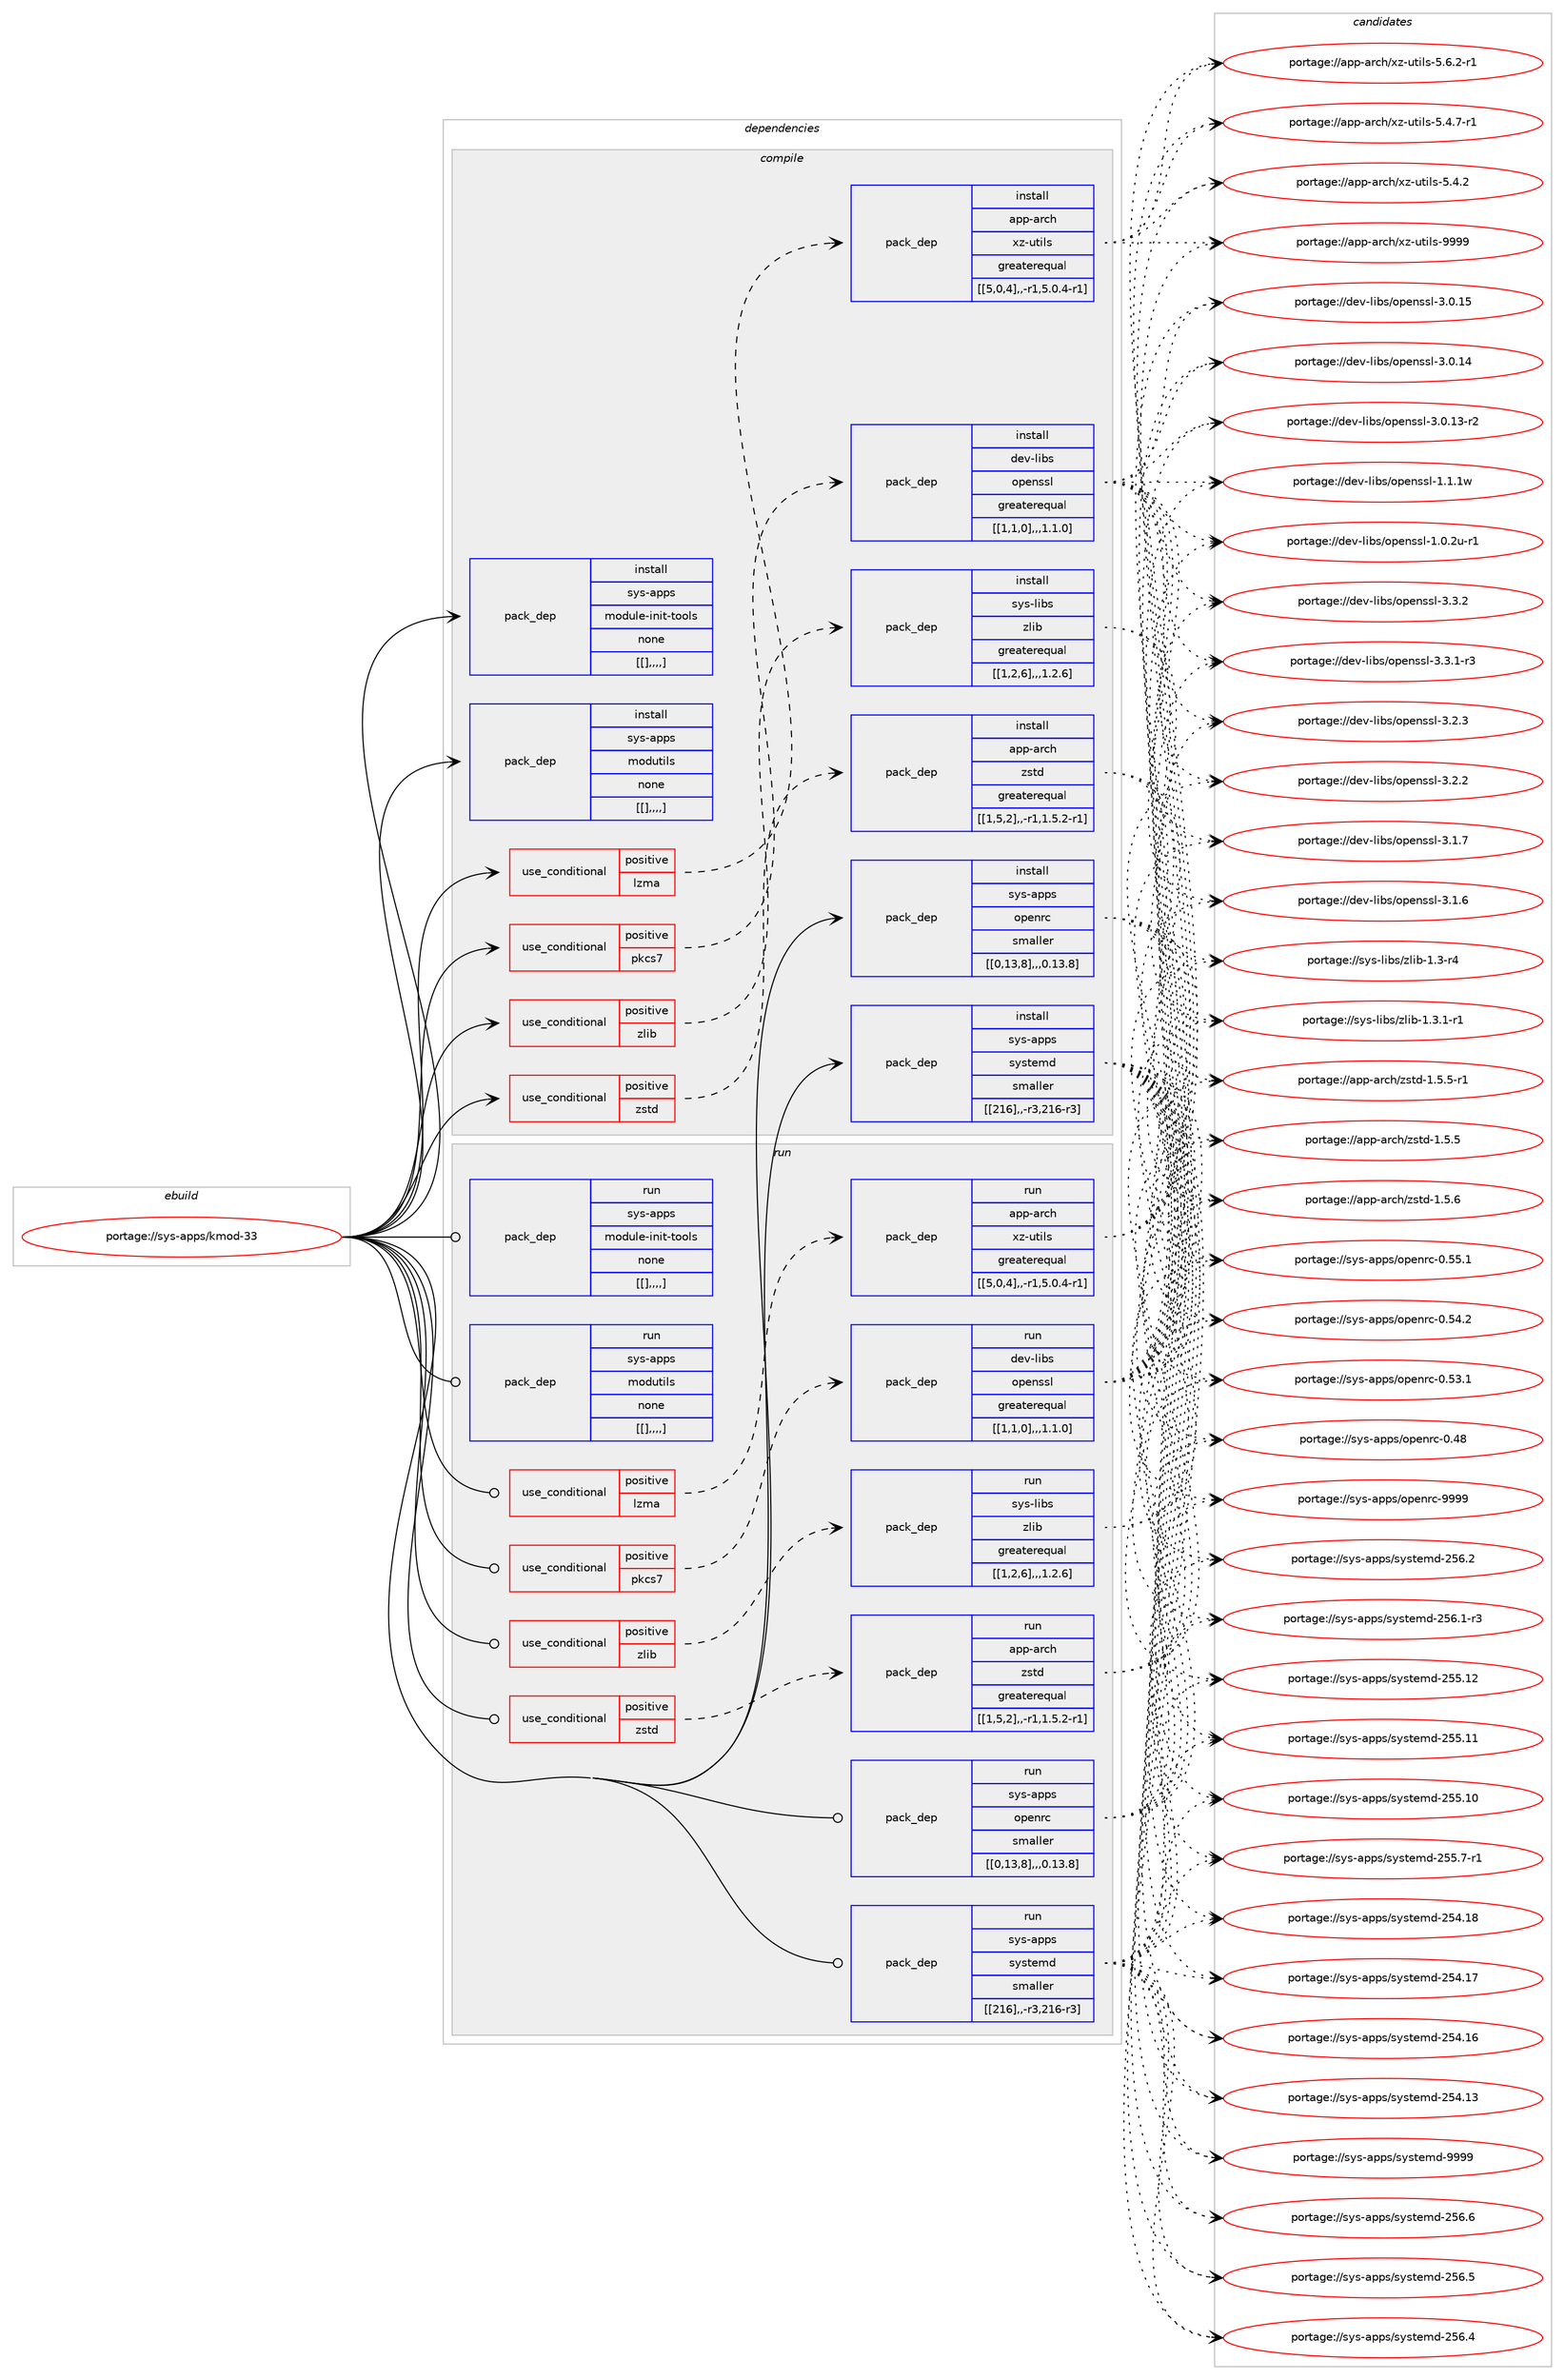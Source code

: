 digraph prolog {

# *************
# Graph options
# *************

newrank=true;
concentrate=true;
compound=true;
graph [rankdir=LR,fontname=Helvetica,fontsize=10,ranksep=1.5];#, ranksep=2.5, nodesep=0.2];
edge  [arrowhead=vee];
node  [fontname=Helvetica,fontsize=10];

# **********
# The ebuild
# **********

subgraph cluster_leftcol {
color=gray;
label=<<i>ebuild</i>>;
id [label="portage://sys-apps/kmod-33", color=red, width=4, href="../sys-apps/kmod-33.svg"];
}

# ****************
# The dependencies
# ****************

subgraph cluster_midcol {
color=gray;
label=<<i>dependencies</i>>;
subgraph cluster_compile {
fillcolor="#eeeeee";
style=filled;
label=<<i>compile</i>>;
subgraph cond6210 {
dependency16643 [label=<<TABLE BORDER="0" CELLBORDER="1" CELLSPACING="0" CELLPADDING="4"><TR><TD ROWSPAN="3" CELLPADDING="10">use_conditional</TD></TR><TR><TD>positive</TD></TR><TR><TD>lzma</TD></TR></TABLE>>, shape=none, color=red];
subgraph pack10384 {
dependency16644 [label=<<TABLE BORDER="0" CELLBORDER="1" CELLSPACING="0" CELLPADDING="4" WIDTH="220"><TR><TD ROWSPAN="6" CELLPADDING="30">pack_dep</TD></TR><TR><TD WIDTH="110">install</TD></TR><TR><TD>app-arch</TD></TR><TR><TD>xz-utils</TD></TR><TR><TD>greaterequal</TD></TR><TR><TD>[[5,0,4],,-r1,5.0.4-r1]</TD></TR></TABLE>>, shape=none, color=blue];
}
dependency16643:e -> dependency16644:w [weight=20,style="dashed",arrowhead="vee"];
}
id:e -> dependency16643:w [weight=20,style="solid",arrowhead="vee"];
subgraph cond6211 {
dependency16645 [label=<<TABLE BORDER="0" CELLBORDER="1" CELLSPACING="0" CELLPADDING="4"><TR><TD ROWSPAN="3" CELLPADDING="10">use_conditional</TD></TR><TR><TD>positive</TD></TR><TR><TD>pkcs7</TD></TR></TABLE>>, shape=none, color=red];
subgraph pack10385 {
dependency16646 [label=<<TABLE BORDER="0" CELLBORDER="1" CELLSPACING="0" CELLPADDING="4" WIDTH="220"><TR><TD ROWSPAN="6" CELLPADDING="30">pack_dep</TD></TR><TR><TD WIDTH="110">install</TD></TR><TR><TD>dev-libs</TD></TR><TR><TD>openssl</TD></TR><TR><TD>greaterequal</TD></TR><TR><TD>[[1,1,0],,,1.1.0]</TD></TR></TABLE>>, shape=none, color=blue];
}
dependency16645:e -> dependency16646:w [weight=20,style="dashed",arrowhead="vee"];
}
id:e -> dependency16645:w [weight=20,style="solid",arrowhead="vee"];
subgraph cond6212 {
dependency16647 [label=<<TABLE BORDER="0" CELLBORDER="1" CELLSPACING="0" CELLPADDING="4"><TR><TD ROWSPAN="3" CELLPADDING="10">use_conditional</TD></TR><TR><TD>positive</TD></TR><TR><TD>zlib</TD></TR></TABLE>>, shape=none, color=red];
subgraph pack10386 {
dependency16648 [label=<<TABLE BORDER="0" CELLBORDER="1" CELLSPACING="0" CELLPADDING="4" WIDTH="220"><TR><TD ROWSPAN="6" CELLPADDING="30">pack_dep</TD></TR><TR><TD WIDTH="110">install</TD></TR><TR><TD>sys-libs</TD></TR><TR><TD>zlib</TD></TR><TR><TD>greaterequal</TD></TR><TR><TD>[[1,2,6],,,1.2.6]</TD></TR></TABLE>>, shape=none, color=blue];
}
dependency16647:e -> dependency16648:w [weight=20,style="dashed",arrowhead="vee"];
}
id:e -> dependency16647:w [weight=20,style="solid",arrowhead="vee"];
subgraph cond6213 {
dependency16649 [label=<<TABLE BORDER="0" CELLBORDER="1" CELLSPACING="0" CELLPADDING="4"><TR><TD ROWSPAN="3" CELLPADDING="10">use_conditional</TD></TR><TR><TD>positive</TD></TR><TR><TD>zstd</TD></TR></TABLE>>, shape=none, color=red];
subgraph pack10387 {
dependency16650 [label=<<TABLE BORDER="0" CELLBORDER="1" CELLSPACING="0" CELLPADDING="4" WIDTH="220"><TR><TD ROWSPAN="6" CELLPADDING="30">pack_dep</TD></TR><TR><TD WIDTH="110">install</TD></TR><TR><TD>app-arch</TD></TR><TR><TD>zstd</TD></TR><TR><TD>greaterequal</TD></TR><TR><TD>[[1,5,2],,-r1,1.5.2-r1]</TD></TR></TABLE>>, shape=none, color=blue];
}
dependency16649:e -> dependency16650:w [weight=20,style="dashed",arrowhead="vee"];
}
id:e -> dependency16649:w [weight=20,style="solid",arrowhead="vee"];
subgraph pack10388 {
dependency16651 [label=<<TABLE BORDER="0" CELLBORDER="1" CELLSPACING="0" CELLPADDING="4" WIDTH="220"><TR><TD ROWSPAN="6" CELLPADDING="30">pack_dep</TD></TR><TR><TD WIDTH="110">install</TD></TR><TR><TD>sys-apps</TD></TR><TR><TD>module-init-tools</TD></TR><TR><TD>none</TD></TR><TR><TD>[[],,,,]</TD></TR></TABLE>>, shape=none, color=blue];
}
id:e -> dependency16651:w [weight=20,style="solid",arrowhead="vee"];
subgraph pack10389 {
dependency16652 [label=<<TABLE BORDER="0" CELLBORDER="1" CELLSPACING="0" CELLPADDING="4" WIDTH="220"><TR><TD ROWSPAN="6" CELLPADDING="30">pack_dep</TD></TR><TR><TD WIDTH="110">install</TD></TR><TR><TD>sys-apps</TD></TR><TR><TD>modutils</TD></TR><TR><TD>none</TD></TR><TR><TD>[[],,,,]</TD></TR></TABLE>>, shape=none, color=blue];
}
id:e -> dependency16652:w [weight=20,style="solid",arrowhead="vee"];
subgraph pack10390 {
dependency16653 [label=<<TABLE BORDER="0" CELLBORDER="1" CELLSPACING="0" CELLPADDING="4" WIDTH="220"><TR><TD ROWSPAN="6" CELLPADDING="30">pack_dep</TD></TR><TR><TD WIDTH="110">install</TD></TR><TR><TD>sys-apps</TD></TR><TR><TD>openrc</TD></TR><TR><TD>smaller</TD></TR><TR><TD>[[0,13,8],,,0.13.8]</TD></TR></TABLE>>, shape=none, color=blue];
}
id:e -> dependency16653:w [weight=20,style="solid",arrowhead="vee"];
subgraph pack10391 {
dependency16654 [label=<<TABLE BORDER="0" CELLBORDER="1" CELLSPACING="0" CELLPADDING="4" WIDTH="220"><TR><TD ROWSPAN="6" CELLPADDING="30">pack_dep</TD></TR><TR><TD WIDTH="110">install</TD></TR><TR><TD>sys-apps</TD></TR><TR><TD>systemd</TD></TR><TR><TD>smaller</TD></TR><TR><TD>[[216],,-r3,216-r3]</TD></TR></TABLE>>, shape=none, color=blue];
}
id:e -> dependency16654:w [weight=20,style="solid",arrowhead="vee"];
}
subgraph cluster_compileandrun {
fillcolor="#eeeeee";
style=filled;
label=<<i>compile and run</i>>;
}
subgraph cluster_run {
fillcolor="#eeeeee";
style=filled;
label=<<i>run</i>>;
subgraph cond6214 {
dependency16655 [label=<<TABLE BORDER="0" CELLBORDER="1" CELLSPACING="0" CELLPADDING="4"><TR><TD ROWSPAN="3" CELLPADDING="10">use_conditional</TD></TR><TR><TD>positive</TD></TR><TR><TD>lzma</TD></TR></TABLE>>, shape=none, color=red];
subgraph pack10392 {
dependency16656 [label=<<TABLE BORDER="0" CELLBORDER="1" CELLSPACING="0" CELLPADDING="4" WIDTH="220"><TR><TD ROWSPAN="6" CELLPADDING="30">pack_dep</TD></TR><TR><TD WIDTH="110">run</TD></TR><TR><TD>app-arch</TD></TR><TR><TD>xz-utils</TD></TR><TR><TD>greaterequal</TD></TR><TR><TD>[[5,0,4],,-r1,5.0.4-r1]</TD></TR></TABLE>>, shape=none, color=blue];
}
dependency16655:e -> dependency16656:w [weight=20,style="dashed",arrowhead="vee"];
}
id:e -> dependency16655:w [weight=20,style="solid",arrowhead="odot"];
subgraph cond6215 {
dependency16657 [label=<<TABLE BORDER="0" CELLBORDER="1" CELLSPACING="0" CELLPADDING="4"><TR><TD ROWSPAN="3" CELLPADDING="10">use_conditional</TD></TR><TR><TD>positive</TD></TR><TR><TD>pkcs7</TD></TR></TABLE>>, shape=none, color=red];
subgraph pack10393 {
dependency16658 [label=<<TABLE BORDER="0" CELLBORDER="1" CELLSPACING="0" CELLPADDING="4" WIDTH="220"><TR><TD ROWSPAN="6" CELLPADDING="30">pack_dep</TD></TR><TR><TD WIDTH="110">run</TD></TR><TR><TD>dev-libs</TD></TR><TR><TD>openssl</TD></TR><TR><TD>greaterequal</TD></TR><TR><TD>[[1,1,0],,,1.1.0]</TD></TR></TABLE>>, shape=none, color=blue];
}
dependency16657:e -> dependency16658:w [weight=20,style="dashed",arrowhead="vee"];
}
id:e -> dependency16657:w [weight=20,style="solid",arrowhead="odot"];
subgraph cond6216 {
dependency16659 [label=<<TABLE BORDER="0" CELLBORDER="1" CELLSPACING="0" CELLPADDING="4"><TR><TD ROWSPAN="3" CELLPADDING="10">use_conditional</TD></TR><TR><TD>positive</TD></TR><TR><TD>zlib</TD></TR></TABLE>>, shape=none, color=red];
subgraph pack10394 {
dependency16660 [label=<<TABLE BORDER="0" CELLBORDER="1" CELLSPACING="0" CELLPADDING="4" WIDTH="220"><TR><TD ROWSPAN="6" CELLPADDING="30">pack_dep</TD></TR><TR><TD WIDTH="110">run</TD></TR><TR><TD>sys-libs</TD></TR><TR><TD>zlib</TD></TR><TR><TD>greaterequal</TD></TR><TR><TD>[[1,2,6],,,1.2.6]</TD></TR></TABLE>>, shape=none, color=blue];
}
dependency16659:e -> dependency16660:w [weight=20,style="dashed",arrowhead="vee"];
}
id:e -> dependency16659:w [weight=20,style="solid",arrowhead="odot"];
subgraph cond6217 {
dependency16661 [label=<<TABLE BORDER="0" CELLBORDER="1" CELLSPACING="0" CELLPADDING="4"><TR><TD ROWSPAN="3" CELLPADDING="10">use_conditional</TD></TR><TR><TD>positive</TD></TR><TR><TD>zstd</TD></TR></TABLE>>, shape=none, color=red];
subgraph pack10395 {
dependency16662 [label=<<TABLE BORDER="0" CELLBORDER="1" CELLSPACING="0" CELLPADDING="4" WIDTH="220"><TR><TD ROWSPAN="6" CELLPADDING="30">pack_dep</TD></TR><TR><TD WIDTH="110">run</TD></TR><TR><TD>app-arch</TD></TR><TR><TD>zstd</TD></TR><TR><TD>greaterequal</TD></TR><TR><TD>[[1,5,2],,-r1,1.5.2-r1]</TD></TR></TABLE>>, shape=none, color=blue];
}
dependency16661:e -> dependency16662:w [weight=20,style="dashed",arrowhead="vee"];
}
id:e -> dependency16661:w [weight=20,style="solid",arrowhead="odot"];
subgraph pack10396 {
dependency16663 [label=<<TABLE BORDER="0" CELLBORDER="1" CELLSPACING="0" CELLPADDING="4" WIDTH="220"><TR><TD ROWSPAN="6" CELLPADDING="30">pack_dep</TD></TR><TR><TD WIDTH="110">run</TD></TR><TR><TD>sys-apps</TD></TR><TR><TD>module-init-tools</TD></TR><TR><TD>none</TD></TR><TR><TD>[[],,,,]</TD></TR></TABLE>>, shape=none, color=blue];
}
id:e -> dependency16663:w [weight=20,style="solid",arrowhead="odot"];
subgraph pack10397 {
dependency16664 [label=<<TABLE BORDER="0" CELLBORDER="1" CELLSPACING="0" CELLPADDING="4" WIDTH="220"><TR><TD ROWSPAN="6" CELLPADDING="30">pack_dep</TD></TR><TR><TD WIDTH="110">run</TD></TR><TR><TD>sys-apps</TD></TR><TR><TD>modutils</TD></TR><TR><TD>none</TD></TR><TR><TD>[[],,,,]</TD></TR></TABLE>>, shape=none, color=blue];
}
id:e -> dependency16664:w [weight=20,style="solid",arrowhead="odot"];
subgraph pack10398 {
dependency16665 [label=<<TABLE BORDER="0" CELLBORDER="1" CELLSPACING="0" CELLPADDING="4" WIDTH="220"><TR><TD ROWSPAN="6" CELLPADDING="30">pack_dep</TD></TR><TR><TD WIDTH="110">run</TD></TR><TR><TD>sys-apps</TD></TR><TR><TD>openrc</TD></TR><TR><TD>smaller</TD></TR><TR><TD>[[0,13,8],,,0.13.8]</TD></TR></TABLE>>, shape=none, color=blue];
}
id:e -> dependency16665:w [weight=20,style="solid",arrowhead="odot"];
subgraph pack10399 {
dependency16666 [label=<<TABLE BORDER="0" CELLBORDER="1" CELLSPACING="0" CELLPADDING="4" WIDTH="220"><TR><TD ROWSPAN="6" CELLPADDING="30">pack_dep</TD></TR><TR><TD WIDTH="110">run</TD></TR><TR><TD>sys-apps</TD></TR><TR><TD>systemd</TD></TR><TR><TD>smaller</TD></TR><TR><TD>[[216],,-r3,216-r3]</TD></TR></TABLE>>, shape=none, color=blue];
}
id:e -> dependency16666:w [weight=20,style="solid",arrowhead="odot"];
}
}

# **************
# The candidates
# **************

subgraph cluster_choices {
rank=same;
color=gray;
label=<<i>candidates</i>>;

subgraph choice10384 {
color=black;
nodesep=1;
choice9711211245971149910447120122451171161051081154557575757 [label="portage://app-arch/xz-utils-9999", color=red, width=4,href="../app-arch/xz-utils-9999.svg"];
choice9711211245971149910447120122451171161051081154553465446504511449 [label="portage://app-arch/xz-utils-5.6.2-r1", color=red, width=4,href="../app-arch/xz-utils-5.6.2-r1.svg"];
choice9711211245971149910447120122451171161051081154553465246554511449 [label="portage://app-arch/xz-utils-5.4.7-r1", color=red, width=4,href="../app-arch/xz-utils-5.4.7-r1.svg"];
choice971121124597114991044712012245117116105108115455346524650 [label="portage://app-arch/xz-utils-5.4.2", color=red, width=4,href="../app-arch/xz-utils-5.4.2.svg"];
dependency16644:e -> choice9711211245971149910447120122451171161051081154557575757:w [style=dotted,weight="100"];
dependency16644:e -> choice9711211245971149910447120122451171161051081154553465446504511449:w [style=dotted,weight="100"];
dependency16644:e -> choice9711211245971149910447120122451171161051081154553465246554511449:w [style=dotted,weight="100"];
dependency16644:e -> choice971121124597114991044712012245117116105108115455346524650:w [style=dotted,weight="100"];
}
subgraph choice10385 {
color=black;
nodesep=1;
choice100101118451081059811547111112101110115115108455146514650 [label="portage://dev-libs/openssl-3.3.2", color=red, width=4,href="../dev-libs/openssl-3.3.2.svg"];
choice1001011184510810598115471111121011101151151084551465146494511451 [label="portage://dev-libs/openssl-3.3.1-r3", color=red, width=4,href="../dev-libs/openssl-3.3.1-r3.svg"];
choice100101118451081059811547111112101110115115108455146504651 [label="portage://dev-libs/openssl-3.2.3", color=red, width=4,href="../dev-libs/openssl-3.2.3.svg"];
choice100101118451081059811547111112101110115115108455146504650 [label="portage://dev-libs/openssl-3.2.2", color=red, width=4,href="../dev-libs/openssl-3.2.2.svg"];
choice100101118451081059811547111112101110115115108455146494655 [label="portage://dev-libs/openssl-3.1.7", color=red, width=4,href="../dev-libs/openssl-3.1.7.svg"];
choice100101118451081059811547111112101110115115108455146494654 [label="portage://dev-libs/openssl-3.1.6", color=red, width=4,href="../dev-libs/openssl-3.1.6.svg"];
choice10010111845108105981154711111210111011511510845514648464953 [label="portage://dev-libs/openssl-3.0.15", color=red, width=4,href="../dev-libs/openssl-3.0.15.svg"];
choice10010111845108105981154711111210111011511510845514648464952 [label="portage://dev-libs/openssl-3.0.14", color=red, width=4,href="../dev-libs/openssl-3.0.14.svg"];
choice100101118451081059811547111112101110115115108455146484649514511450 [label="portage://dev-libs/openssl-3.0.13-r2", color=red, width=4,href="../dev-libs/openssl-3.0.13-r2.svg"];
choice100101118451081059811547111112101110115115108454946494649119 [label="portage://dev-libs/openssl-1.1.1w", color=red, width=4,href="../dev-libs/openssl-1.1.1w.svg"];
choice1001011184510810598115471111121011101151151084549464846501174511449 [label="portage://dev-libs/openssl-1.0.2u-r1", color=red, width=4,href="../dev-libs/openssl-1.0.2u-r1.svg"];
dependency16646:e -> choice100101118451081059811547111112101110115115108455146514650:w [style=dotted,weight="100"];
dependency16646:e -> choice1001011184510810598115471111121011101151151084551465146494511451:w [style=dotted,weight="100"];
dependency16646:e -> choice100101118451081059811547111112101110115115108455146504651:w [style=dotted,weight="100"];
dependency16646:e -> choice100101118451081059811547111112101110115115108455146504650:w [style=dotted,weight="100"];
dependency16646:e -> choice100101118451081059811547111112101110115115108455146494655:w [style=dotted,weight="100"];
dependency16646:e -> choice100101118451081059811547111112101110115115108455146494654:w [style=dotted,weight="100"];
dependency16646:e -> choice10010111845108105981154711111210111011511510845514648464953:w [style=dotted,weight="100"];
dependency16646:e -> choice10010111845108105981154711111210111011511510845514648464952:w [style=dotted,weight="100"];
dependency16646:e -> choice100101118451081059811547111112101110115115108455146484649514511450:w [style=dotted,weight="100"];
dependency16646:e -> choice100101118451081059811547111112101110115115108454946494649119:w [style=dotted,weight="100"];
dependency16646:e -> choice1001011184510810598115471111121011101151151084549464846501174511449:w [style=dotted,weight="100"];
}
subgraph choice10386 {
color=black;
nodesep=1;
choice115121115451081059811547122108105984549465146494511449 [label="portage://sys-libs/zlib-1.3.1-r1", color=red, width=4,href="../sys-libs/zlib-1.3.1-r1.svg"];
choice11512111545108105981154712210810598454946514511452 [label="portage://sys-libs/zlib-1.3-r4", color=red, width=4,href="../sys-libs/zlib-1.3-r4.svg"];
dependency16648:e -> choice115121115451081059811547122108105984549465146494511449:w [style=dotted,weight="100"];
dependency16648:e -> choice11512111545108105981154712210810598454946514511452:w [style=dotted,weight="100"];
}
subgraph choice10387 {
color=black;
nodesep=1;
choice9711211245971149910447122115116100454946534654 [label="portage://app-arch/zstd-1.5.6", color=red, width=4,href="../app-arch/zstd-1.5.6.svg"];
choice97112112459711499104471221151161004549465346534511449 [label="portage://app-arch/zstd-1.5.5-r1", color=red, width=4,href="../app-arch/zstd-1.5.5-r1.svg"];
choice9711211245971149910447122115116100454946534653 [label="portage://app-arch/zstd-1.5.5", color=red, width=4,href="../app-arch/zstd-1.5.5.svg"];
dependency16650:e -> choice9711211245971149910447122115116100454946534654:w [style=dotted,weight="100"];
dependency16650:e -> choice97112112459711499104471221151161004549465346534511449:w [style=dotted,weight="100"];
dependency16650:e -> choice9711211245971149910447122115116100454946534653:w [style=dotted,weight="100"];
}
subgraph choice10388 {
color=black;
nodesep=1;
}
subgraph choice10389 {
color=black;
nodesep=1;
}
subgraph choice10390 {
color=black;
nodesep=1;
choice115121115459711211211547111112101110114994557575757 [label="portage://sys-apps/openrc-9999", color=red, width=4,href="../sys-apps/openrc-9999.svg"];
choice1151211154597112112115471111121011101149945484653534649 [label="portage://sys-apps/openrc-0.55.1", color=red, width=4,href="../sys-apps/openrc-0.55.1.svg"];
choice1151211154597112112115471111121011101149945484653524650 [label="portage://sys-apps/openrc-0.54.2", color=red, width=4,href="../sys-apps/openrc-0.54.2.svg"];
choice1151211154597112112115471111121011101149945484653514649 [label="portage://sys-apps/openrc-0.53.1", color=red, width=4,href="../sys-apps/openrc-0.53.1.svg"];
choice115121115459711211211547111112101110114994548465256 [label="portage://sys-apps/openrc-0.48", color=red, width=4,href="../sys-apps/openrc-0.48.svg"];
dependency16653:e -> choice115121115459711211211547111112101110114994557575757:w [style=dotted,weight="100"];
dependency16653:e -> choice1151211154597112112115471111121011101149945484653534649:w [style=dotted,weight="100"];
dependency16653:e -> choice1151211154597112112115471111121011101149945484653524650:w [style=dotted,weight="100"];
dependency16653:e -> choice1151211154597112112115471111121011101149945484653514649:w [style=dotted,weight="100"];
dependency16653:e -> choice115121115459711211211547111112101110114994548465256:w [style=dotted,weight="100"];
}
subgraph choice10391 {
color=black;
nodesep=1;
choice1151211154597112112115471151211151161011091004557575757 [label="portage://sys-apps/systemd-9999", color=red, width=4,href="../sys-apps/systemd-9999.svg"];
choice115121115459711211211547115121115116101109100455053544654 [label="portage://sys-apps/systemd-256.6", color=red, width=4,href="../sys-apps/systemd-256.6.svg"];
choice115121115459711211211547115121115116101109100455053544653 [label="portage://sys-apps/systemd-256.5", color=red, width=4,href="../sys-apps/systemd-256.5.svg"];
choice115121115459711211211547115121115116101109100455053544652 [label="portage://sys-apps/systemd-256.4", color=red, width=4,href="../sys-apps/systemd-256.4.svg"];
choice115121115459711211211547115121115116101109100455053544650 [label="portage://sys-apps/systemd-256.2", color=red, width=4,href="../sys-apps/systemd-256.2.svg"];
choice1151211154597112112115471151211151161011091004550535446494511451 [label="portage://sys-apps/systemd-256.1-r3", color=red, width=4,href="../sys-apps/systemd-256.1-r3.svg"];
choice11512111545971121121154711512111511610110910045505353464950 [label="portage://sys-apps/systemd-255.12", color=red, width=4,href="../sys-apps/systemd-255.12.svg"];
choice11512111545971121121154711512111511610110910045505353464949 [label="portage://sys-apps/systemd-255.11", color=red, width=4,href="../sys-apps/systemd-255.11.svg"];
choice11512111545971121121154711512111511610110910045505353464948 [label="portage://sys-apps/systemd-255.10", color=red, width=4,href="../sys-apps/systemd-255.10.svg"];
choice1151211154597112112115471151211151161011091004550535346554511449 [label="portage://sys-apps/systemd-255.7-r1", color=red, width=4,href="../sys-apps/systemd-255.7-r1.svg"];
choice11512111545971121121154711512111511610110910045505352464956 [label="portage://sys-apps/systemd-254.18", color=red, width=4,href="../sys-apps/systemd-254.18.svg"];
choice11512111545971121121154711512111511610110910045505352464955 [label="portage://sys-apps/systemd-254.17", color=red, width=4,href="../sys-apps/systemd-254.17.svg"];
choice11512111545971121121154711512111511610110910045505352464954 [label="portage://sys-apps/systemd-254.16", color=red, width=4,href="../sys-apps/systemd-254.16.svg"];
choice11512111545971121121154711512111511610110910045505352464951 [label="portage://sys-apps/systemd-254.13", color=red, width=4,href="../sys-apps/systemd-254.13.svg"];
dependency16654:e -> choice1151211154597112112115471151211151161011091004557575757:w [style=dotted,weight="100"];
dependency16654:e -> choice115121115459711211211547115121115116101109100455053544654:w [style=dotted,weight="100"];
dependency16654:e -> choice115121115459711211211547115121115116101109100455053544653:w [style=dotted,weight="100"];
dependency16654:e -> choice115121115459711211211547115121115116101109100455053544652:w [style=dotted,weight="100"];
dependency16654:e -> choice115121115459711211211547115121115116101109100455053544650:w [style=dotted,weight="100"];
dependency16654:e -> choice1151211154597112112115471151211151161011091004550535446494511451:w [style=dotted,weight="100"];
dependency16654:e -> choice11512111545971121121154711512111511610110910045505353464950:w [style=dotted,weight="100"];
dependency16654:e -> choice11512111545971121121154711512111511610110910045505353464949:w [style=dotted,weight="100"];
dependency16654:e -> choice11512111545971121121154711512111511610110910045505353464948:w [style=dotted,weight="100"];
dependency16654:e -> choice1151211154597112112115471151211151161011091004550535346554511449:w [style=dotted,weight="100"];
dependency16654:e -> choice11512111545971121121154711512111511610110910045505352464956:w [style=dotted,weight="100"];
dependency16654:e -> choice11512111545971121121154711512111511610110910045505352464955:w [style=dotted,weight="100"];
dependency16654:e -> choice11512111545971121121154711512111511610110910045505352464954:w [style=dotted,weight="100"];
dependency16654:e -> choice11512111545971121121154711512111511610110910045505352464951:w [style=dotted,weight="100"];
}
subgraph choice10392 {
color=black;
nodesep=1;
choice9711211245971149910447120122451171161051081154557575757 [label="portage://app-arch/xz-utils-9999", color=red, width=4,href="../app-arch/xz-utils-9999.svg"];
choice9711211245971149910447120122451171161051081154553465446504511449 [label="portage://app-arch/xz-utils-5.6.2-r1", color=red, width=4,href="../app-arch/xz-utils-5.6.2-r1.svg"];
choice9711211245971149910447120122451171161051081154553465246554511449 [label="portage://app-arch/xz-utils-5.4.7-r1", color=red, width=4,href="../app-arch/xz-utils-5.4.7-r1.svg"];
choice971121124597114991044712012245117116105108115455346524650 [label="portage://app-arch/xz-utils-5.4.2", color=red, width=4,href="../app-arch/xz-utils-5.4.2.svg"];
dependency16656:e -> choice9711211245971149910447120122451171161051081154557575757:w [style=dotted,weight="100"];
dependency16656:e -> choice9711211245971149910447120122451171161051081154553465446504511449:w [style=dotted,weight="100"];
dependency16656:e -> choice9711211245971149910447120122451171161051081154553465246554511449:w [style=dotted,weight="100"];
dependency16656:e -> choice971121124597114991044712012245117116105108115455346524650:w [style=dotted,weight="100"];
}
subgraph choice10393 {
color=black;
nodesep=1;
choice100101118451081059811547111112101110115115108455146514650 [label="portage://dev-libs/openssl-3.3.2", color=red, width=4,href="../dev-libs/openssl-3.3.2.svg"];
choice1001011184510810598115471111121011101151151084551465146494511451 [label="portage://dev-libs/openssl-3.3.1-r3", color=red, width=4,href="../dev-libs/openssl-3.3.1-r3.svg"];
choice100101118451081059811547111112101110115115108455146504651 [label="portage://dev-libs/openssl-3.2.3", color=red, width=4,href="../dev-libs/openssl-3.2.3.svg"];
choice100101118451081059811547111112101110115115108455146504650 [label="portage://dev-libs/openssl-3.2.2", color=red, width=4,href="../dev-libs/openssl-3.2.2.svg"];
choice100101118451081059811547111112101110115115108455146494655 [label="portage://dev-libs/openssl-3.1.7", color=red, width=4,href="../dev-libs/openssl-3.1.7.svg"];
choice100101118451081059811547111112101110115115108455146494654 [label="portage://dev-libs/openssl-3.1.6", color=red, width=4,href="../dev-libs/openssl-3.1.6.svg"];
choice10010111845108105981154711111210111011511510845514648464953 [label="portage://dev-libs/openssl-3.0.15", color=red, width=4,href="../dev-libs/openssl-3.0.15.svg"];
choice10010111845108105981154711111210111011511510845514648464952 [label="portage://dev-libs/openssl-3.0.14", color=red, width=4,href="../dev-libs/openssl-3.0.14.svg"];
choice100101118451081059811547111112101110115115108455146484649514511450 [label="portage://dev-libs/openssl-3.0.13-r2", color=red, width=4,href="../dev-libs/openssl-3.0.13-r2.svg"];
choice100101118451081059811547111112101110115115108454946494649119 [label="portage://dev-libs/openssl-1.1.1w", color=red, width=4,href="../dev-libs/openssl-1.1.1w.svg"];
choice1001011184510810598115471111121011101151151084549464846501174511449 [label="portage://dev-libs/openssl-1.0.2u-r1", color=red, width=4,href="../dev-libs/openssl-1.0.2u-r1.svg"];
dependency16658:e -> choice100101118451081059811547111112101110115115108455146514650:w [style=dotted,weight="100"];
dependency16658:e -> choice1001011184510810598115471111121011101151151084551465146494511451:w [style=dotted,weight="100"];
dependency16658:e -> choice100101118451081059811547111112101110115115108455146504651:w [style=dotted,weight="100"];
dependency16658:e -> choice100101118451081059811547111112101110115115108455146504650:w [style=dotted,weight="100"];
dependency16658:e -> choice100101118451081059811547111112101110115115108455146494655:w [style=dotted,weight="100"];
dependency16658:e -> choice100101118451081059811547111112101110115115108455146494654:w [style=dotted,weight="100"];
dependency16658:e -> choice10010111845108105981154711111210111011511510845514648464953:w [style=dotted,weight="100"];
dependency16658:e -> choice10010111845108105981154711111210111011511510845514648464952:w [style=dotted,weight="100"];
dependency16658:e -> choice100101118451081059811547111112101110115115108455146484649514511450:w [style=dotted,weight="100"];
dependency16658:e -> choice100101118451081059811547111112101110115115108454946494649119:w [style=dotted,weight="100"];
dependency16658:e -> choice1001011184510810598115471111121011101151151084549464846501174511449:w [style=dotted,weight="100"];
}
subgraph choice10394 {
color=black;
nodesep=1;
choice115121115451081059811547122108105984549465146494511449 [label="portage://sys-libs/zlib-1.3.1-r1", color=red, width=4,href="../sys-libs/zlib-1.3.1-r1.svg"];
choice11512111545108105981154712210810598454946514511452 [label="portage://sys-libs/zlib-1.3-r4", color=red, width=4,href="../sys-libs/zlib-1.3-r4.svg"];
dependency16660:e -> choice115121115451081059811547122108105984549465146494511449:w [style=dotted,weight="100"];
dependency16660:e -> choice11512111545108105981154712210810598454946514511452:w [style=dotted,weight="100"];
}
subgraph choice10395 {
color=black;
nodesep=1;
choice9711211245971149910447122115116100454946534654 [label="portage://app-arch/zstd-1.5.6", color=red, width=4,href="../app-arch/zstd-1.5.6.svg"];
choice97112112459711499104471221151161004549465346534511449 [label="portage://app-arch/zstd-1.5.5-r1", color=red, width=4,href="../app-arch/zstd-1.5.5-r1.svg"];
choice9711211245971149910447122115116100454946534653 [label="portage://app-arch/zstd-1.5.5", color=red, width=4,href="../app-arch/zstd-1.5.5.svg"];
dependency16662:e -> choice9711211245971149910447122115116100454946534654:w [style=dotted,weight="100"];
dependency16662:e -> choice97112112459711499104471221151161004549465346534511449:w [style=dotted,weight="100"];
dependency16662:e -> choice9711211245971149910447122115116100454946534653:w [style=dotted,weight="100"];
}
subgraph choice10396 {
color=black;
nodesep=1;
}
subgraph choice10397 {
color=black;
nodesep=1;
}
subgraph choice10398 {
color=black;
nodesep=1;
choice115121115459711211211547111112101110114994557575757 [label="portage://sys-apps/openrc-9999", color=red, width=4,href="../sys-apps/openrc-9999.svg"];
choice1151211154597112112115471111121011101149945484653534649 [label="portage://sys-apps/openrc-0.55.1", color=red, width=4,href="../sys-apps/openrc-0.55.1.svg"];
choice1151211154597112112115471111121011101149945484653524650 [label="portage://sys-apps/openrc-0.54.2", color=red, width=4,href="../sys-apps/openrc-0.54.2.svg"];
choice1151211154597112112115471111121011101149945484653514649 [label="portage://sys-apps/openrc-0.53.1", color=red, width=4,href="../sys-apps/openrc-0.53.1.svg"];
choice115121115459711211211547111112101110114994548465256 [label="portage://sys-apps/openrc-0.48", color=red, width=4,href="../sys-apps/openrc-0.48.svg"];
dependency16665:e -> choice115121115459711211211547111112101110114994557575757:w [style=dotted,weight="100"];
dependency16665:e -> choice1151211154597112112115471111121011101149945484653534649:w [style=dotted,weight="100"];
dependency16665:e -> choice1151211154597112112115471111121011101149945484653524650:w [style=dotted,weight="100"];
dependency16665:e -> choice1151211154597112112115471111121011101149945484653514649:w [style=dotted,weight="100"];
dependency16665:e -> choice115121115459711211211547111112101110114994548465256:w [style=dotted,weight="100"];
}
subgraph choice10399 {
color=black;
nodesep=1;
choice1151211154597112112115471151211151161011091004557575757 [label="portage://sys-apps/systemd-9999", color=red, width=4,href="../sys-apps/systemd-9999.svg"];
choice115121115459711211211547115121115116101109100455053544654 [label="portage://sys-apps/systemd-256.6", color=red, width=4,href="../sys-apps/systemd-256.6.svg"];
choice115121115459711211211547115121115116101109100455053544653 [label="portage://sys-apps/systemd-256.5", color=red, width=4,href="../sys-apps/systemd-256.5.svg"];
choice115121115459711211211547115121115116101109100455053544652 [label="portage://sys-apps/systemd-256.4", color=red, width=4,href="../sys-apps/systemd-256.4.svg"];
choice115121115459711211211547115121115116101109100455053544650 [label="portage://sys-apps/systemd-256.2", color=red, width=4,href="../sys-apps/systemd-256.2.svg"];
choice1151211154597112112115471151211151161011091004550535446494511451 [label="portage://sys-apps/systemd-256.1-r3", color=red, width=4,href="../sys-apps/systemd-256.1-r3.svg"];
choice11512111545971121121154711512111511610110910045505353464950 [label="portage://sys-apps/systemd-255.12", color=red, width=4,href="../sys-apps/systemd-255.12.svg"];
choice11512111545971121121154711512111511610110910045505353464949 [label="portage://sys-apps/systemd-255.11", color=red, width=4,href="../sys-apps/systemd-255.11.svg"];
choice11512111545971121121154711512111511610110910045505353464948 [label="portage://sys-apps/systemd-255.10", color=red, width=4,href="../sys-apps/systemd-255.10.svg"];
choice1151211154597112112115471151211151161011091004550535346554511449 [label="portage://sys-apps/systemd-255.7-r1", color=red, width=4,href="../sys-apps/systemd-255.7-r1.svg"];
choice11512111545971121121154711512111511610110910045505352464956 [label="portage://sys-apps/systemd-254.18", color=red, width=4,href="../sys-apps/systemd-254.18.svg"];
choice11512111545971121121154711512111511610110910045505352464955 [label="portage://sys-apps/systemd-254.17", color=red, width=4,href="../sys-apps/systemd-254.17.svg"];
choice11512111545971121121154711512111511610110910045505352464954 [label="portage://sys-apps/systemd-254.16", color=red, width=4,href="../sys-apps/systemd-254.16.svg"];
choice11512111545971121121154711512111511610110910045505352464951 [label="portage://sys-apps/systemd-254.13", color=red, width=4,href="../sys-apps/systemd-254.13.svg"];
dependency16666:e -> choice1151211154597112112115471151211151161011091004557575757:w [style=dotted,weight="100"];
dependency16666:e -> choice115121115459711211211547115121115116101109100455053544654:w [style=dotted,weight="100"];
dependency16666:e -> choice115121115459711211211547115121115116101109100455053544653:w [style=dotted,weight="100"];
dependency16666:e -> choice115121115459711211211547115121115116101109100455053544652:w [style=dotted,weight="100"];
dependency16666:e -> choice115121115459711211211547115121115116101109100455053544650:w [style=dotted,weight="100"];
dependency16666:e -> choice1151211154597112112115471151211151161011091004550535446494511451:w [style=dotted,weight="100"];
dependency16666:e -> choice11512111545971121121154711512111511610110910045505353464950:w [style=dotted,weight="100"];
dependency16666:e -> choice11512111545971121121154711512111511610110910045505353464949:w [style=dotted,weight="100"];
dependency16666:e -> choice11512111545971121121154711512111511610110910045505353464948:w [style=dotted,weight="100"];
dependency16666:e -> choice1151211154597112112115471151211151161011091004550535346554511449:w [style=dotted,weight="100"];
dependency16666:e -> choice11512111545971121121154711512111511610110910045505352464956:w [style=dotted,weight="100"];
dependency16666:e -> choice11512111545971121121154711512111511610110910045505352464955:w [style=dotted,weight="100"];
dependency16666:e -> choice11512111545971121121154711512111511610110910045505352464954:w [style=dotted,weight="100"];
dependency16666:e -> choice11512111545971121121154711512111511610110910045505352464951:w [style=dotted,weight="100"];
}
}

}

